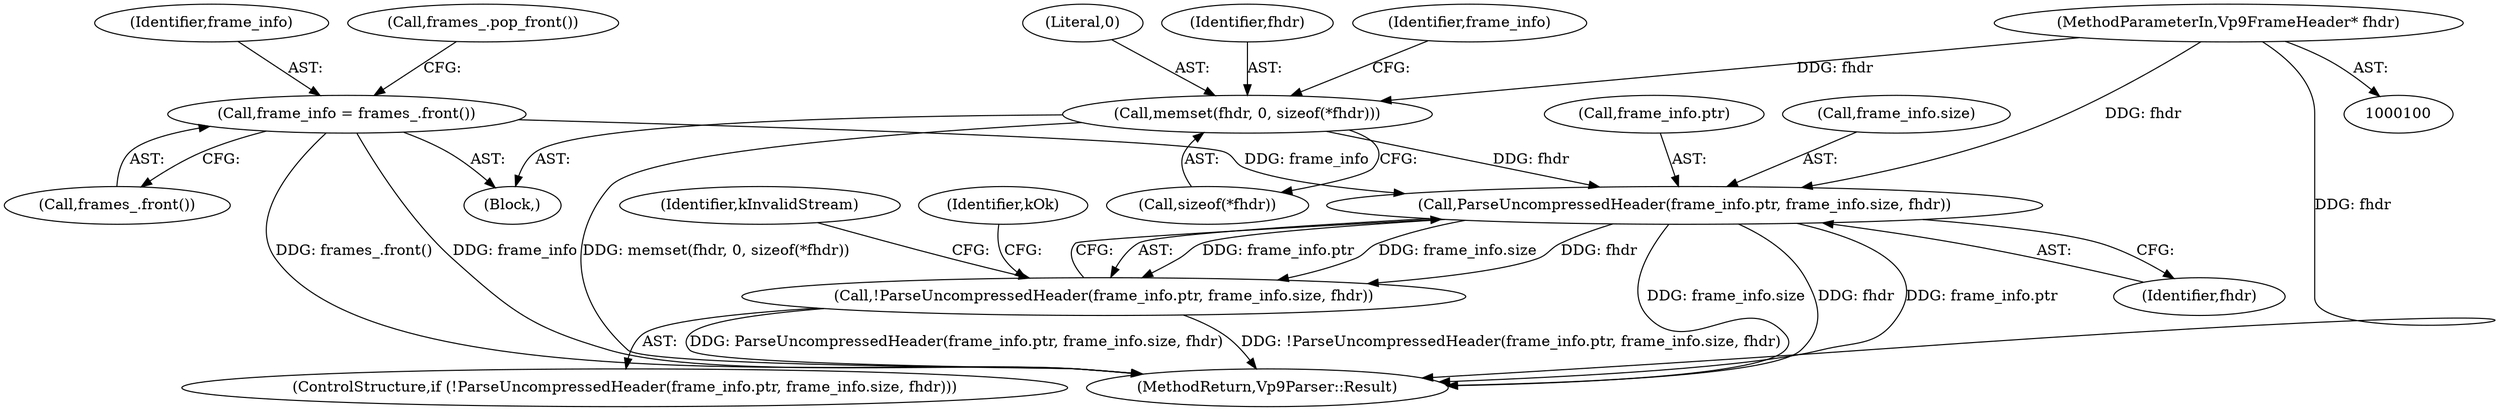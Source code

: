 digraph "1_Chrome_27c68f543e5eba779902447445dfb05ec3f5bf75_13@pointer" {
"1000137" [label="(Call,ParseUncompressedHeader(frame_info.ptr, frame_info.size, fhdr))"];
"1000125" [label="(Call,frame_info = frames_.front())"];
"1000129" [label="(Call,memset(fhdr, 0, sizeof(*fhdr)))"];
"1000101" [label="(MethodParameterIn,Vp9FrameHeader* fhdr)"];
"1000136" [label="(Call,!ParseUncompressedHeader(frame_info.ptr, frame_info.size, fhdr))"];
"1000137" [label="(Call,ParseUncompressedHeader(frame_info.ptr, frame_info.size, fhdr))"];
"1000128" [label="(Call,frames_.pop_front())"];
"1000141" [label="(Call,frame_info.size)"];
"1000125" [label="(Call,frame_info = frames_.front())"];
"1000129" [label="(Call,memset(fhdr, 0, sizeof(*fhdr)))"];
"1000138" [label="(Call,frame_info.ptr)"];
"1000127" [label="(Call,frames_.front())"];
"1000126" [label="(Identifier,frame_info)"];
"1000144" [label="(Identifier,fhdr)"];
"1000130" [label="(Identifier,fhdr)"];
"1000135" [label="(ControlStructure,if (!ParseUncompressedHeader(frame_info.ptr, frame_info.size, fhdr)))"];
"1000146" [label="(Identifier,kInvalidStream)"];
"1000101" [label="(MethodParameterIn,Vp9FrameHeader* fhdr)"];
"1000139" [label="(Identifier,frame_info)"];
"1000148" [label="(Identifier,kOk)"];
"1000149" [label="(MethodReturn,Vp9Parser::Result)"];
"1000102" [label="(Block,)"];
"1000132" [label="(Call,sizeof(*fhdr))"];
"1000131" [label="(Literal,0)"];
"1000136" [label="(Call,!ParseUncompressedHeader(frame_info.ptr, frame_info.size, fhdr))"];
"1000137" -> "1000136"  [label="AST: "];
"1000137" -> "1000144"  [label="CFG: "];
"1000138" -> "1000137"  [label="AST: "];
"1000141" -> "1000137"  [label="AST: "];
"1000144" -> "1000137"  [label="AST: "];
"1000136" -> "1000137"  [label="CFG: "];
"1000137" -> "1000149"  [label="DDG: frame_info.size"];
"1000137" -> "1000149"  [label="DDG: fhdr"];
"1000137" -> "1000149"  [label="DDG: frame_info.ptr"];
"1000137" -> "1000136"  [label="DDG: frame_info.ptr"];
"1000137" -> "1000136"  [label="DDG: frame_info.size"];
"1000137" -> "1000136"  [label="DDG: fhdr"];
"1000125" -> "1000137"  [label="DDG: frame_info"];
"1000129" -> "1000137"  [label="DDG: fhdr"];
"1000101" -> "1000137"  [label="DDG: fhdr"];
"1000125" -> "1000102"  [label="AST: "];
"1000125" -> "1000127"  [label="CFG: "];
"1000126" -> "1000125"  [label="AST: "];
"1000127" -> "1000125"  [label="AST: "];
"1000128" -> "1000125"  [label="CFG: "];
"1000125" -> "1000149"  [label="DDG: frame_info"];
"1000125" -> "1000149"  [label="DDG: frames_.front()"];
"1000129" -> "1000102"  [label="AST: "];
"1000129" -> "1000132"  [label="CFG: "];
"1000130" -> "1000129"  [label="AST: "];
"1000131" -> "1000129"  [label="AST: "];
"1000132" -> "1000129"  [label="AST: "];
"1000139" -> "1000129"  [label="CFG: "];
"1000129" -> "1000149"  [label="DDG: memset(fhdr, 0, sizeof(*fhdr))"];
"1000101" -> "1000129"  [label="DDG: fhdr"];
"1000101" -> "1000100"  [label="AST: "];
"1000101" -> "1000149"  [label="DDG: fhdr"];
"1000136" -> "1000135"  [label="AST: "];
"1000146" -> "1000136"  [label="CFG: "];
"1000148" -> "1000136"  [label="CFG: "];
"1000136" -> "1000149"  [label="DDG: ParseUncompressedHeader(frame_info.ptr, frame_info.size, fhdr)"];
"1000136" -> "1000149"  [label="DDG: !ParseUncompressedHeader(frame_info.ptr, frame_info.size, fhdr)"];
}
